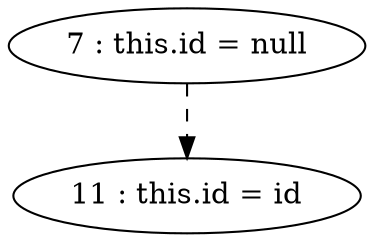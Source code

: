 digraph G {
"7 : this.id = null"
"7 : this.id = null" -> "11 : this.id = id" [style=dashed]
"11 : this.id = id"
}